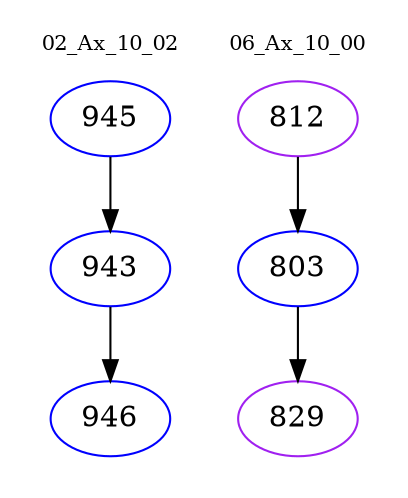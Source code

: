 digraph{
subgraph cluster_0 {
color = white
label = "02_Ax_10_02";
fontsize=10;
T0_945 [label="945", color="blue"]
T0_945 -> T0_943 [color="black"]
T0_943 [label="943", color="blue"]
T0_943 -> T0_946 [color="black"]
T0_946 [label="946", color="blue"]
}
subgraph cluster_1 {
color = white
label = "06_Ax_10_00";
fontsize=10;
T1_812 [label="812", color="purple"]
T1_812 -> T1_803 [color="black"]
T1_803 [label="803", color="blue"]
T1_803 -> T1_829 [color="black"]
T1_829 [label="829", color="purple"]
}
}
